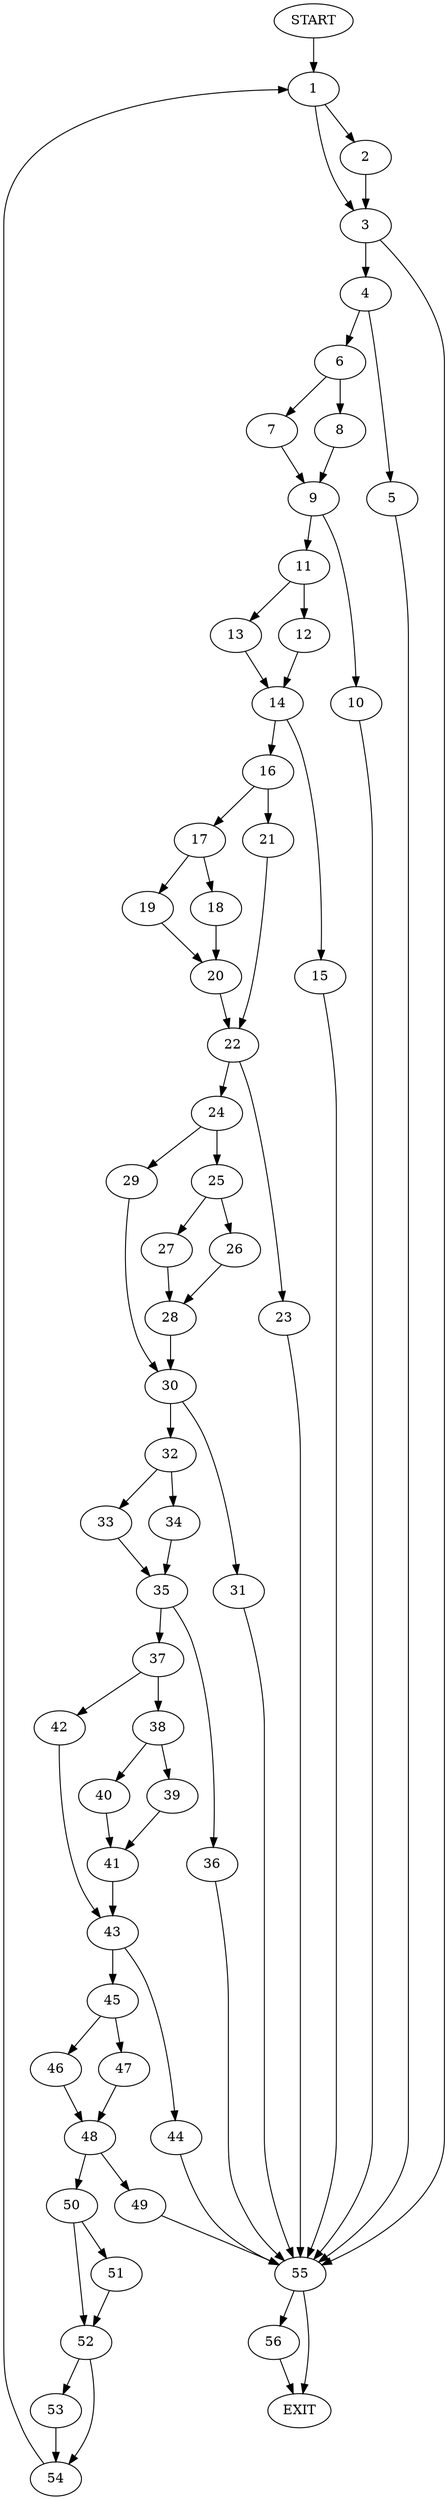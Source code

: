 digraph { 
0 [label="START"];
1;
2;
3;
4;
5;
6;
7;
8;
9;
10;
11;
12;
13;
14;
15;
16;
17;
18;
19;
20;
21;
22;
23;
24;
25;
26;
27;
28;
29;
30;
31;
32;
33;
34;
35;
36;
37;
38;
39;
40;
41;
42;
43;
44;
45;
46;
47;
48;
49;
50;
51;
52;
53;
54;
55;
56;
57[label="EXIT"];
0 -> 1;
1 -> 2;
1 -> 3;
2 -> 3;
3 -> 4;
3 -> 55;
4 -> 6;
4 -> 5;
5 -> 55;
6 -> 7;
6 -> 8;
7 -> 9;
8 -> 9;
9 -> 11;
9 -> 10;
10 -> 55;
11 -> 12;
11 -> 13;
12 -> 14;
13 -> 14;
14 -> 16;
14 -> 15;
15 -> 55;
16 -> 17;
16 -> 21;
17 -> 18;
17 -> 19;
18 -> 20;
19 -> 20;
20 -> 22;
21 -> 22;
22 -> 24;
22 -> 23;
23 -> 55;
24 -> 25;
24 -> 29;
25 -> 26;
25 -> 27;
26 -> 28;
27 -> 28;
28 -> 30;
29 -> 30;
30 -> 32;
30 -> 31;
31 -> 55;
32 -> 33;
32 -> 34;
33 -> 35;
34 -> 35;
35 -> 37;
35 -> 36;
36 -> 55;
37 -> 38;
37 -> 42;
38 -> 39;
38 -> 40;
39 -> 41;
40 -> 41;
41 -> 43;
42 -> 43;
43 -> 45;
43 -> 44;
44 -> 55;
45 -> 46;
45 -> 47;
46 -> 48;
47 -> 48;
48 -> 50;
48 -> 49;
49 -> 55;
50 -> 51;
50 -> 52;
51 -> 52;
52 -> 53;
52 -> 54;
53 -> 54;
54 -> 1;
55 -> 56;
55 -> 57;
56 -> 57;
}